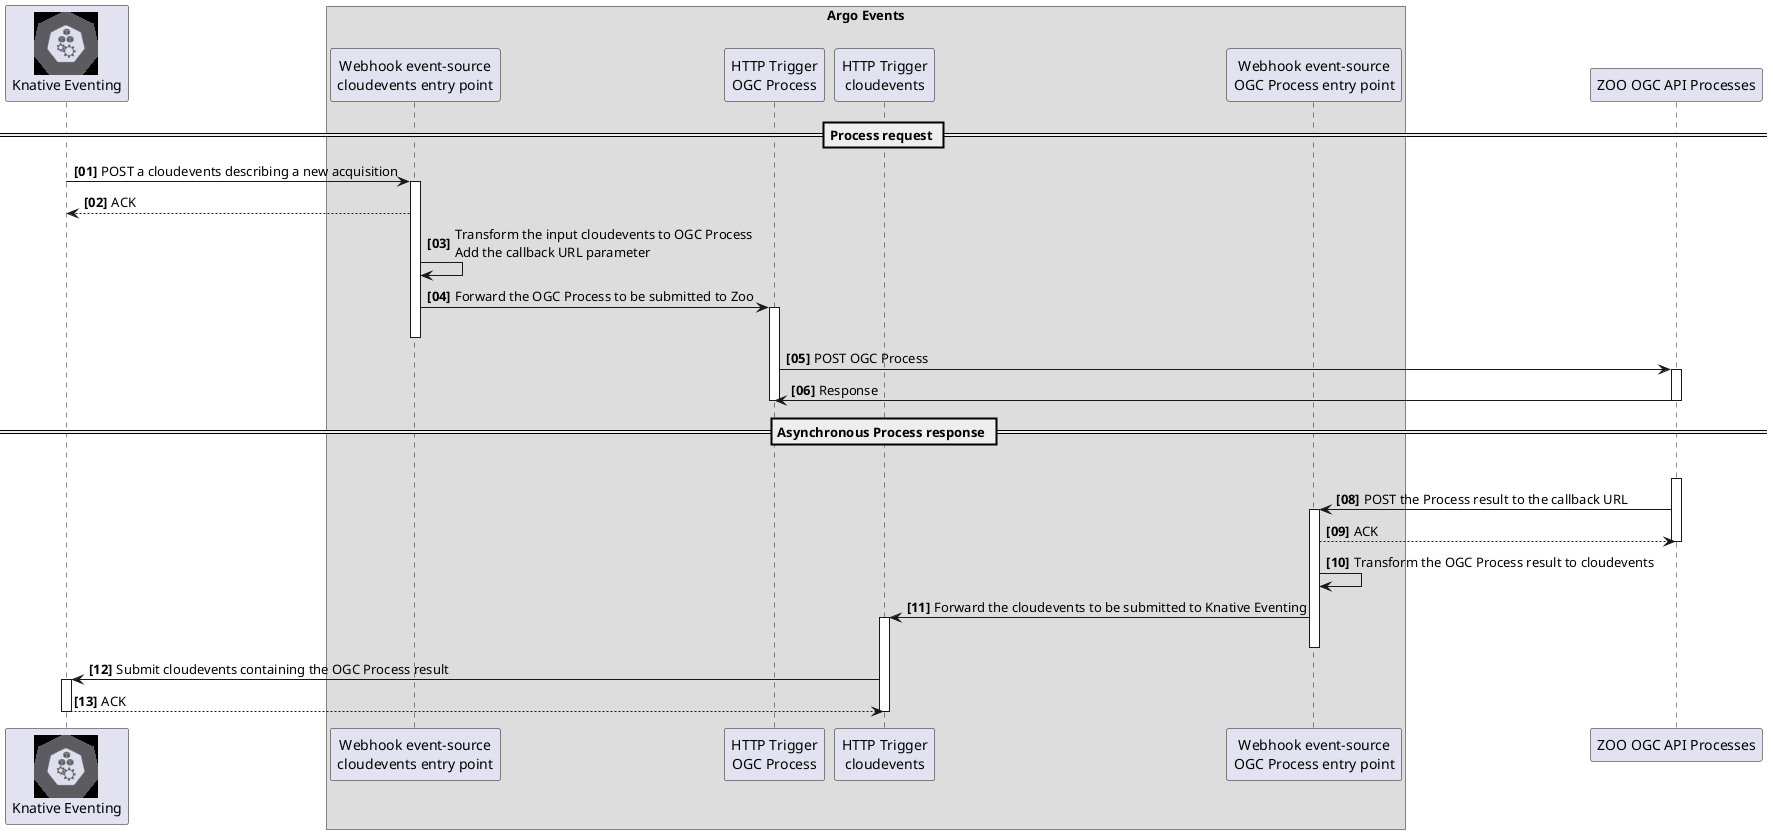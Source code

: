 @startuml
!include <kubernetes/k8s-sprites-unlabeled-25pct>
autonumber "<b>[00]"

participant "<$node>\nKnative Eventing" as keventing

box "Argo Events"
  participant "Webhook event-source\ncloudevents entry point" as aewhi
  participant "HTTP Trigger\nOGC Process" as aehti

  participant "HTTP Trigger\ncloudevents" as aehto
  participant "Webhook event-source\nOGC Process entry point" as aewho
end box

participant "ZOO OGC API Processes" as zoo

== Process request ==

keventing -> aewhi ++ : POST a cloudevents describing a new acquisition
aewhi --> keventing : ACK
aewhi -> aewhi: Transform the input cloudevents to OGC Process\nAdd the callback URL parameter
aewhi -> aehti ++ : Forward the OGC Process to be submitted to Zoo
deactivate aewhi

aehti -> zoo ++ : POST OGC Process
zoo -> aehti -- : Response
deactivate aehti

== Asynchronous Process response ==

' this is a workaround to avoid multiple times activation error
zoo -[hidden]> aewho

activate zoo
zoo -> aewho ++ : POST the Process result to the callback URL
aewho --> zoo : ACK
deactivate zoo

aewho -> aewho : Transform the OGC Process result to cloudevents
aewho -> aehto ++ : Forward the cloudevents to be submitted to Knative Eventing
deactivate aewho

aehto -> keventing ++ : Submit cloudevents containing the OGC Process result
keventing --> aehto -- : ACK
deactivate aehto

@enduml
